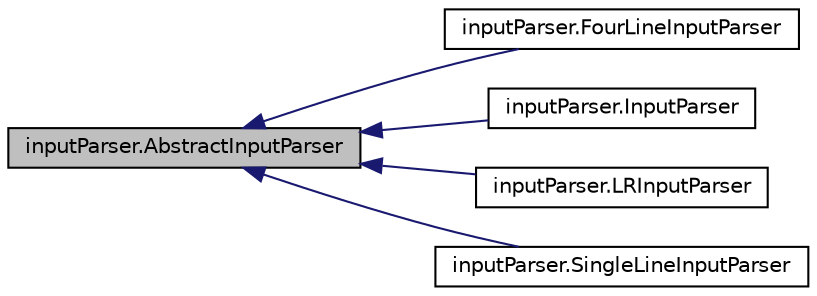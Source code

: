 digraph G
{
  edge [fontname="Helvetica",fontsize="10",labelfontname="Helvetica",labelfontsize="10"];
  node [fontname="Helvetica",fontsize="10",shape=record];
  rankdir="LR";
  Node1 [label="inputParser.AbstractInputParser",height=0.2,width=0.4,color="black", fillcolor="grey75", style="filled" fontcolor="black"];
  Node1 -> Node2 [dir="back",color="midnightblue",fontsize="10",style="solid"];
  Node2 [label="inputParser.FourLineInputParser",height=0.2,width=0.4,color="black", fillcolor="white", style="filled",URL="$classinput_parser_1_1_four_line_input_parser.html"];
  Node1 -> Node3 [dir="back",color="midnightblue",fontsize="10",style="solid"];
  Node3 [label="inputParser.InputParser",height=0.2,width=0.4,color="black", fillcolor="white", style="filled",URL="$classinput_parser_1_1_input_parser.html"];
  Node1 -> Node4 [dir="back",color="midnightblue",fontsize="10",style="solid"];
  Node4 [label="inputParser.LRInputParser",height=0.2,width=0.4,color="black", fillcolor="white", style="filled",URL="$classinput_parser_1_1_l_r_input_parser.html",tooltip="Parse a txt file with action table, goto table and grammar in one line format (*.1l)."];
  Node1 -> Node5 [dir="back",color="midnightblue",fontsize="10",style="solid"];
  Node5 [label="inputParser.SingleLineInputParser",height=0.2,width=0.4,color="black", fillcolor="white", style="filled",URL="$classinput_parser_1_1_single_line_input_parser.html",tooltip="Parse a single line grammar format."];
}
